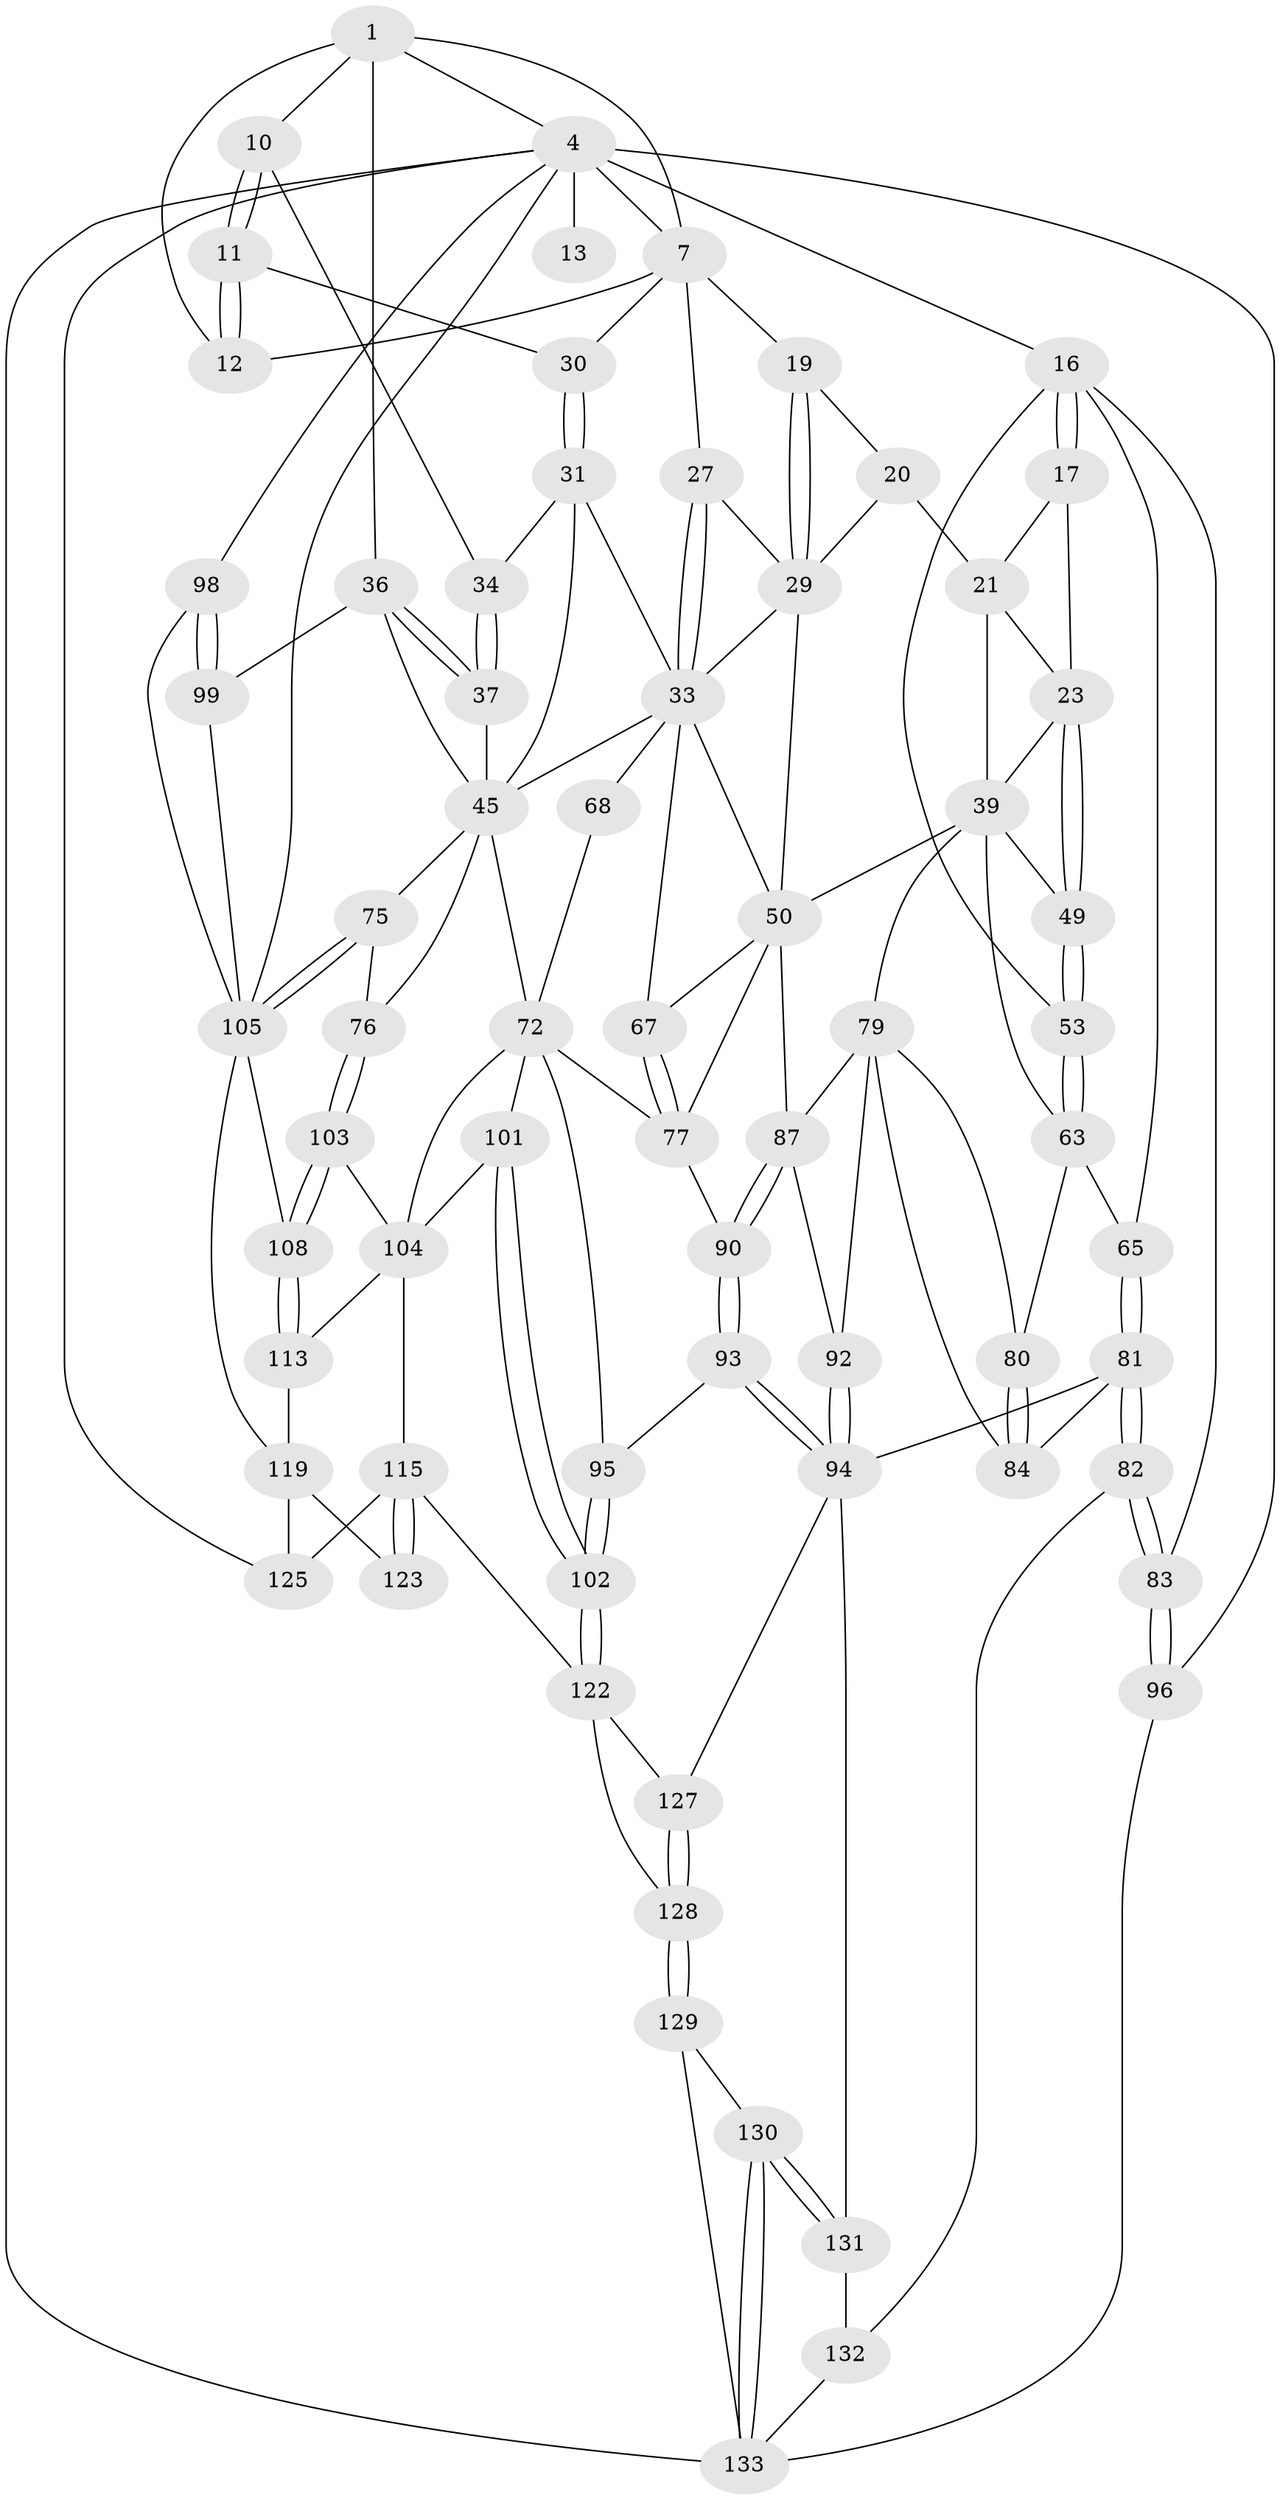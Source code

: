 // original degree distribution, {3: 0.022058823529411766, 6: 0.20588235294117646, 5: 0.5661764705882353, 4: 0.20588235294117646}
// Generated by graph-tools (version 1.1) at 2025/16/03/09/25 04:16:53]
// undirected, 68 vertices, 161 edges
graph export_dot {
graph [start="1"]
  node [color=gray90,style=filled];
  1 [pos="+0.8415844447756766+0",super="+6+2"];
  4 [pos="+1+0",super="+97+5+14"];
  7 [pos="+0.6189520054321307+0.015736990095268896",super="+8+25"];
  10 [pos="+0.8726229219917923+0.13547072881798053"];
  11 [pos="+0.871081248552842+0.13449896031934064"];
  12 [pos="+0.8129361669139942+0.07920961197114279"];
  13 [pos="+0.3472587522990834+0"];
  16 [pos="+0.051160524044197776+0.145596672255237",super="+54"];
  17 [pos="+0.06329041741693328+0.14368692903506766",super="+18"];
  19 [pos="+0.47792497606306567+0.1452416420834879"];
  20 [pos="+0.38124153147769946+0.1676008269754853",super="+40"];
  21 [pos="+0.3319533624215312+0.1470171214465581",super="+38+22"];
  23 [pos="+0.11011063742146485+0.16784290927612586",super="+24"];
  27 [pos="+0.6688616414856989+0.17773748074770856",super="+28"];
  29 [pos="+0.4809362511095752+0.15360765420619663",super="+41"];
  30 [pos="+0.7991881075247893+0.1671745800510244"];
  31 [pos="+0.7874942399813556+0.20693498977280342",super="+32"];
  33 [pos="+0.6688618249199236+0.17773790272126389",super="+55"];
  34 [pos="+0.8687151735572377+0.15934711610373964",super="+35"];
  36 [pos="+1+0.2692161382222725",super="+69"];
  37 [pos="+0.8947620208883825+0.29096938661408983",super="+44"];
  39 [pos="+0.26940084245531454+0.2125254698747822",super="+48"];
  45 [pos="+0.854354952175171+0.3228518561368958",super="+70+46"];
  49 [pos="+0.16142444798370426+0.2612013906896829"];
  50 [pos="+0.3920062037262289+0.31570242075353994",super="+61+51"];
  53 [pos="+0.1424312470740572+0.3112332373747003"];
  63 [pos="+0.14514808143447858+0.3448143703814075",super="+64"];
  65 [pos="+0.08559341020437243+0.37946598111064656"];
  67 [pos="+0.4839464843137088+0.3966107337790844"];
  68 [pos="+0.62442160899654+0.40791062276793677"];
  72 [pos="+0.7258019506213568+0.5056811732879644",super="+73+100"];
  75 [pos="+0.8796567135945793+0.5064764421122028"];
  76 [pos="+0.8500328270981004+0.5106274314732616"];
  77 [pos="+0.4837307310408959+0.4160895689868602",super="+86"];
  79 [pos="+0.2562578440369828+0.42713965168132306",super="+89"];
  80 [pos="+0.1624138328842982+0.45636775030702553"];
  81 [pos="+0+0.669703175979847",super="+85"];
  82 [pos="+0+0.7154638827126707"];
  83 [pos="+0+0.7277347820780571"];
  84 [pos="+0.06512470755322253+0.6395513265271148"];
  87 [pos="+0.38514926582874615+0.4848901877021049",super="+88"];
  90 [pos="+0.4780359141531978+0.5841648837466877"];
  92 [pos="+0.30791966443892815+0.588483063308244"];
  93 [pos="+0.4780948472587942+0.6477614283462476"];
  94 [pos="+0.41312363614695924+0.6843294376542044",super="+109"];
  95 [pos="+0.559780519401604+0.6759874544102797"];
  96 [pos="+0+1"];
  98 [pos="+1+0.6711803658223331"];
  99 [pos="+1+0.3537714854346975"];
  101 [pos="+0.6414402393336593+0.6748929359622814"];
  102 [pos="+0.5837707751054653+0.6920716513538622"];
  103 [pos="+0.8151805535634742+0.6028636702323277"];
  104 [pos="+0.7695796438376304+0.6201182522643919",super="+111"];
  105 [pos="+0.925245722893971+0.575804374117531",super="+106"];
  108 [pos="+0.8760832731289704+0.6809452523126447"];
  113 [pos="+0.8444952600458216+0.7074411587402177"];
  115 [pos="+0.7764702816578737+0.761038707279283",super="+116"];
  119 [pos="+0.8664202856969376+0.7774108999801079",super="+124+120"];
  122 [pos="+0.6350158269579188+0.8602874914478091",super="+126"];
  123 [pos="+0.7614946689516234+0.8282959043572852"];
  125 [pos="+0.7221763193792344+0.9295105798699277"];
  127 [pos="+0.3819524917151406+0.757616046967869"];
  128 [pos="+0.4940805965231231+0.9303763393901722"];
  129 [pos="+0.4829210493106718+0.9462210355439143"];
  130 [pos="+0.31707917217604403+0.9175078176890733"];
  131 [pos="+0.3163134528436799+0.8112714543881806"];
  132 [pos="+0.1999678312949607+0.8555464770998445"];
  133 [pos="+0.121711752983283+1",super="+134+136"];
  1 -- 12;
  1 -- 7;
  1 -- 10;
  1 -- 4;
  1 -- 36;
  4 -- 96 [weight=2];
  4 -- 98;
  4 -- 125;
  4 -- 13 [weight=2];
  4 -- 7;
  4 -- 133;
  4 -- 16 [weight=2];
  4 -- 105;
  7 -- 19;
  7 -- 27;
  7 -- 12;
  7 -- 30;
  10 -- 11;
  10 -- 11;
  10 -- 34;
  11 -- 12;
  11 -- 12;
  11 -- 30;
  16 -- 17;
  16 -- 17;
  16 -- 65;
  16 -- 83;
  16 -- 53;
  17 -- 23;
  17 -- 21;
  19 -- 20;
  19 -- 29;
  19 -- 29;
  20 -- 21 [weight=2];
  20 -- 29;
  21 -- 39;
  21 -- 23;
  23 -- 49;
  23 -- 49;
  23 -- 39;
  27 -- 33;
  27 -- 33;
  27 -- 29 [weight=2];
  29 -- 50;
  29 -- 33;
  30 -- 31;
  30 -- 31;
  31 -- 34;
  31 -- 33;
  31 -- 45;
  33 -- 50;
  33 -- 45;
  33 -- 67;
  33 -- 68 [weight=2];
  34 -- 37 [weight=2];
  34 -- 37;
  36 -- 37;
  36 -- 37;
  36 -- 99;
  36 -- 45;
  37 -- 45;
  39 -- 49;
  39 -- 50;
  39 -- 63;
  39 -- 79;
  45 -- 75;
  45 -- 72;
  45 -- 76;
  49 -- 53;
  49 -- 53;
  50 -- 67;
  50 -- 77;
  50 -- 87;
  53 -- 63;
  53 -- 63;
  63 -- 80;
  63 -- 65;
  65 -- 81;
  65 -- 81;
  67 -- 77;
  67 -- 77;
  68 -- 72;
  72 -- 95;
  72 -- 77;
  72 -- 104;
  72 -- 101;
  75 -- 76;
  75 -- 105;
  75 -- 105;
  76 -- 103;
  76 -- 103;
  77 -- 90;
  79 -- 80;
  79 -- 84;
  79 -- 92;
  79 -- 87;
  80 -- 84;
  80 -- 84;
  81 -- 82;
  81 -- 82;
  81 -- 84;
  81 -- 94;
  82 -- 83;
  82 -- 83;
  82 -- 132;
  83 -- 96;
  83 -- 96;
  87 -- 90;
  87 -- 90;
  87 -- 92;
  90 -- 93;
  90 -- 93;
  92 -- 94;
  92 -- 94;
  93 -- 94;
  93 -- 94;
  93 -- 95;
  94 -- 131;
  94 -- 127;
  95 -- 102;
  95 -- 102;
  96 -- 133;
  98 -- 99;
  98 -- 99;
  98 -- 105;
  99 -- 105;
  101 -- 102;
  101 -- 102;
  101 -- 104;
  102 -- 122;
  102 -- 122;
  103 -- 104;
  103 -- 108;
  103 -- 108;
  104 -- 113;
  104 -- 115 [weight=2];
  105 -- 119;
  105 -- 108;
  108 -- 113;
  108 -- 113;
  113 -- 119;
  115 -- 123;
  115 -- 123;
  115 -- 122;
  115 -- 125;
  119 -- 123 [weight=2];
  119 -- 125;
  122 -- 128;
  122 -- 127;
  127 -- 128;
  127 -- 128;
  128 -- 129;
  128 -- 129;
  129 -- 130;
  129 -- 133;
  130 -- 131;
  130 -- 131;
  130 -- 133;
  130 -- 133;
  131 -- 132;
  132 -- 133;
}

